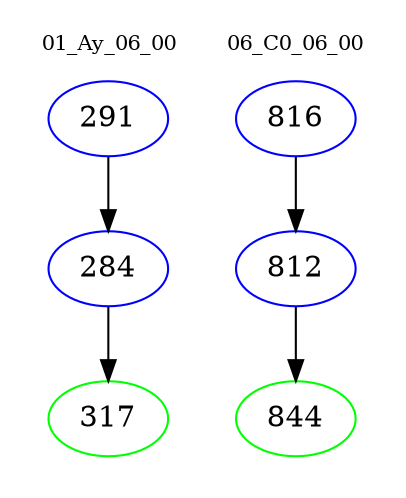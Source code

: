 digraph{
subgraph cluster_0 {
color = white
label = "01_Ay_06_00";
fontsize=10;
T0_291 [label="291", color="blue"]
T0_291 -> T0_284 [color="black"]
T0_284 [label="284", color="blue"]
T0_284 -> T0_317 [color="black"]
T0_317 [label="317", color="green"]
}
subgraph cluster_1 {
color = white
label = "06_C0_06_00";
fontsize=10;
T1_816 [label="816", color="blue"]
T1_816 -> T1_812 [color="black"]
T1_812 [label="812", color="blue"]
T1_812 -> T1_844 [color="black"]
T1_844 [label="844", color="green"]
}
}
